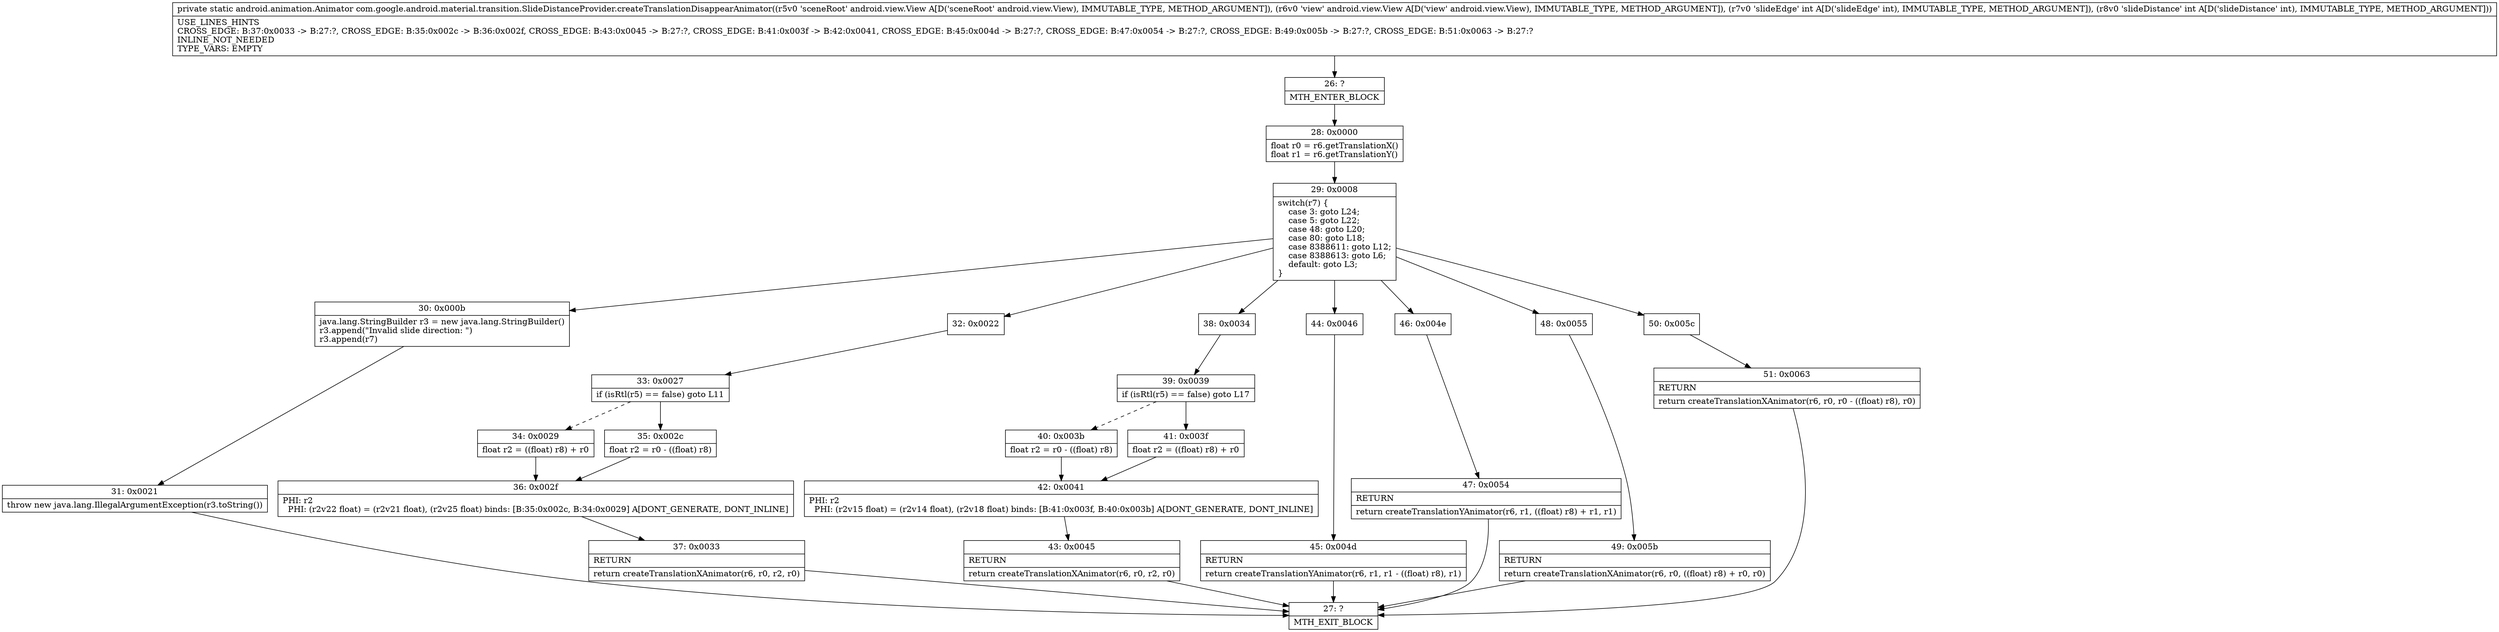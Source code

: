 digraph "CFG forcom.google.android.material.transition.SlideDistanceProvider.createTranslationDisappearAnimator(Landroid\/view\/View;Landroid\/view\/View;II)Landroid\/animation\/Animator;" {
Node_26 [shape=record,label="{26\:\ ?|MTH_ENTER_BLOCK\l}"];
Node_28 [shape=record,label="{28\:\ 0x0000|float r0 = r6.getTranslationX()\lfloat r1 = r6.getTranslationY()\l}"];
Node_29 [shape=record,label="{29\:\ 0x0008|switch(r7) \{\l    case 3: goto L24;\l    case 5: goto L22;\l    case 48: goto L20;\l    case 80: goto L18;\l    case 8388611: goto L12;\l    case 8388613: goto L6;\l    default: goto L3;\l\}\l}"];
Node_30 [shape=record,label="{30\:\ 0x000b|java.lang.StringBuilder r3 = new java.lang.StringBuilder()\lr3.append(\"Invalid slide direction: \")\lr3.append(r7)\l}"];
Node_31 [shape=record,label="{31\:\ 0x0021|throw new java.lang.IllegalArgumentException(r3.toString())\l}"];
Node_27 [shape=record,label="{27\:\ ?|MTH_EXIT_BLOCK\l}"];
Node_32 [shape=record,label="{32\:\ 0x0022}"];
Node_33 [shape=record,label="{33\:\ 0x0027|if (isRtl(r5) == false) goto L11\l}"];
Node_34 [shape=record,label="{34\:\ 0x0029|float r2 = ((float) r8) + r0\l}"];
Node_36 [shape=record,label="{36\:\ 0x002f|PHI: r2 \l  PHI: (r2v22 float) = (r2v21 float), (r2v25 float) binds: [B:35:0x002c, B:34:0x0029] A[DONT_GENERATE, DONT_INLINE]\l}"];
Node_37 [shape=record,label="{37\:\ 0x0033|RETURN\l|return createTranslationXAnimator(r6, r0, r2, r0)\l}"];
Node_35 [shape=record,label="{35\:\ 0x002c|float r2 = r0 \- ((float) r8)\l}"];
Node_38 [shape=record,label="{38\:\ 0x0034}"];
Node_39 [shape=record,label="{39\:\ 0x0039|if (isRtl(r5) == false) goto L17\l}"];
Node_40 [shape=record,label="{40\:\ 0x003b|float r2 = r0 \- ((float) r8)\l}"];
Node_42 [shape=record,label="{42\:\ 0x0041|PHI: r2 \l  PHI: (r2v15 float) = (r2v14 float), (r2v18 float) binds: [B:41:0x003f, B:40:0x003b] A[DONT_GENERATE, DONT_INLINE]\l}"];
Node_43 [shape=record,label="{43\:\ 0x0045|RETURN\l|return createTranslationXAnimator(r6, r0, r2, r0)\l}"];
Node_41 [shape=record,label="{41\:\ 0x003f|float r2 = ((float) r8) + r0\l}"];
Node_44 [shape=record,label="{44\:\ 0x0046}"];
Node_45 [shape=record,label="{45\:\ 0x004d|RETURN\l|return createTranslationYAnimator(r6, r1, r1 \- ((float) r8), r1)\l}"];
Node_46 [shape=record,label="{46\:\ 0x004e}"];
Node_47 [shape=record,label="{47\:\ 0x0054|RETURN\l|return createTranslationYAnimator(r6, r1, ((float) r8) + r1, r1)\l}"];
Node_48 [shape=record,label="{48\:\ 0x0055}"];
Node_49 [shape=record,label="{49\:\ 0x005b|RETURN\l|return createTranslationXAnimator(r6, r0, ((float) r8) + r0, r0)\l}"];
Node_50 [shape=record,label="{50\:\ 0x005c}"];
Node_51 [shape=record,label="{51\:\ 0x0063|RETURN\l|return createTranslationXAnimator(r6, r0, r0 \- ((float) r8), r0)\l}"];
MethodNode[shape=record,label="{private static android.animation.Animator com.google.android.material.transition.SlideDistanceProvider.createTranslationDisappearAnimator((r5v0 'sceneRoot' android.view.View A[D('sceneRoot' android.view.View), IMMUTABLE_TYPE, METHOD_ARGUMENT]), (r6v0 'view' android.view.View A[D('view' android.view.View), IMMUTABLE_TYPE, METHOD_ARGUMENT]), (r7v0 'slideEdge' int A[D('slideEdge' int), IMMUTABLE_TYPE, METHOD_ARGUMENT]), (r8v0 'slideDistance' int A[D('slideDistance' int), IMMUTABLE_TYPE, METHOD_ARGUMENT]))  | USE_LINES_HINTS\lCROSS_EDGE: B:37:0x0033 \-\> B:27:?, CROSS_EDGE: B:35:0x002c \-\> B:36:0x002f, CROSS_EDGE: B:43:0x0045 \-\> B:27:?, CROSS_EDGE: B:41:0x003f \-\> B:42:0x0041, CROSS_EDGE: B:45:0x004d \-\> B:27:?, CROSS_EDGE: B:47:0x0054 \-\> B:27:?, CROSS_EDGE: B:49:0x005b \-\> B:27:?, CROSS_EDGE: B:51:0x0063 \-\> B:27:?\lINLINE_NOT_NEEDED\lTYPE_VARS: EMPTY\l}"];
MethodNode -> Node_26;Node_26 -> Node_28;
Node_28 -> Node_29;
Node_29 -> Node_30;
Node_29 -> Node_32;
Node_29 -> Node_38;
Node_29 -> Node_44;
Node_29 -> Node_46;
Node_29 -> Node_48;
Node_29 -> Node_50;
Node_30 -> Node_31;
Node_31 -> Node_27;
Node_32 -> Node_33;
Node_33 -> Node_34[style=dashed];
Node_33 -> Node_35;
Node_34 -> Node_36;
Node_36 -> Node_37;
Node_37 -> Node_27;
Node_35 -> Node_36;
Node_38 -> Node_39;
Node_39 -> Node_40[style=dashed];
Node_39 -> Node_41;
Node_40 -> Node_42;
Node_42 -> Node_43;
Node_43 -> Node_27;
Node_41 -> Node_42;
Node_44 -> Node_45;
Node_45 -> Node_27;
Node_46 -> Node_47;
Node_47 -> Node_27;
Node_48 -> Node_49;
Node_49 -> Node_27;
Node_50 -> Node_51;
Node_51 -> Node_27;
}

